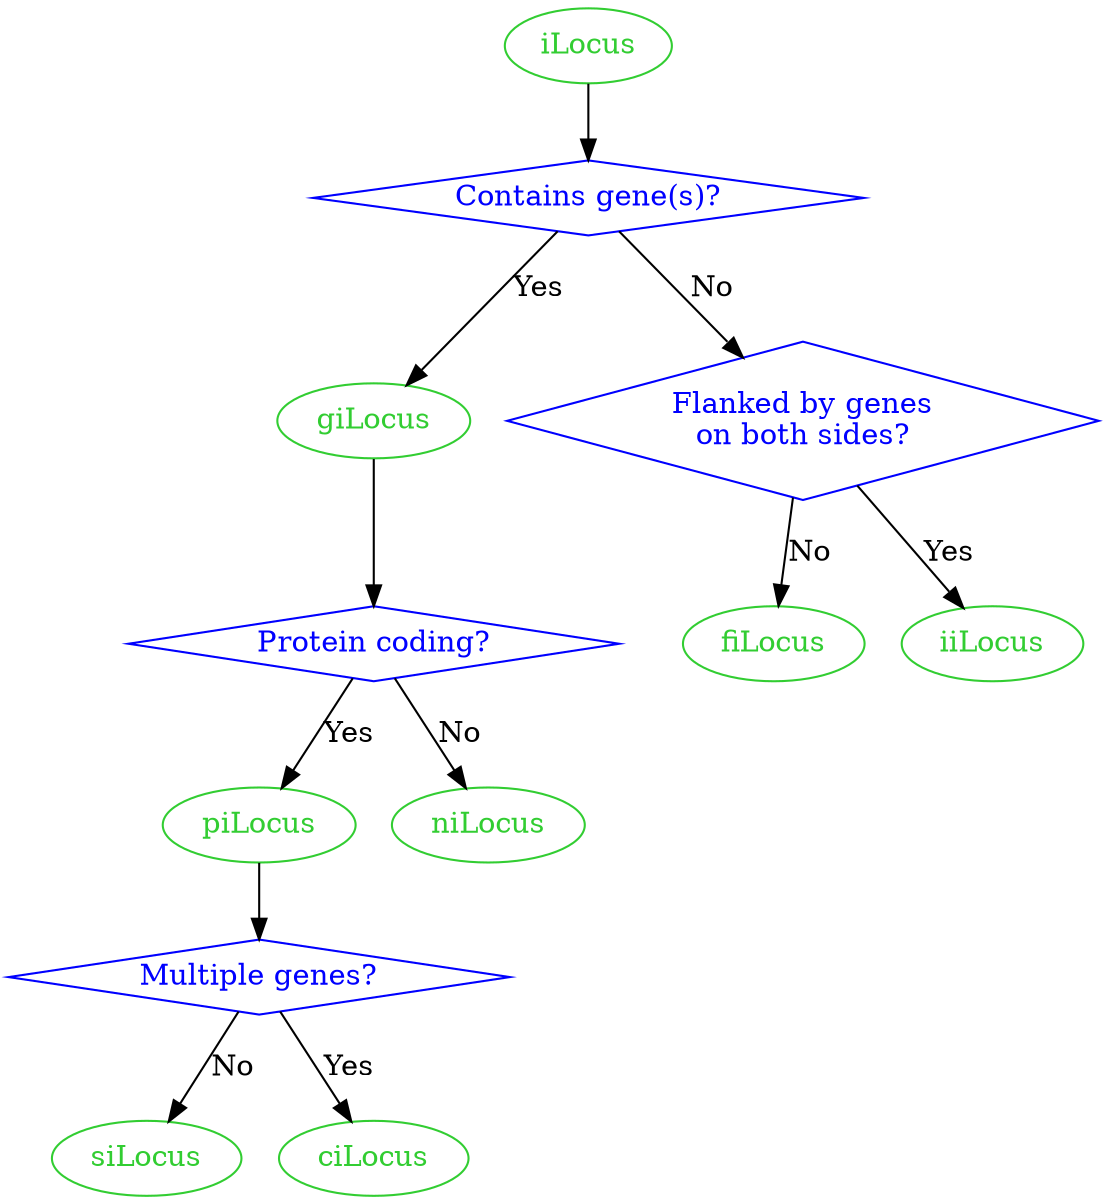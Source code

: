 digraph
{
    node [color=Limegreen,fontcolor=Limegreen,shape=oval]
    ilocus [label="iLocus"]
    gilocus [label="giLocus"]
    pilocus [label="piLocus"]
    nilocus [label="niLocus"]
    silocus [label="siLocus"]
    cilocus [label="ciLocus"]
    filocus [label="fiLocus"]
    iilocus [label="iiLocus"]

    node [color=Blue,fontcolor=Blue,shape=diamond]
    containgene [label="Contains gene(s)?"]
    proteincoding [label="Protein coding?"]
    multiplegenes [label="Multiple genes?"]
    geneflank [label="Flanked by genes\non both sides?"]

    ilocus -> containgene
    containgene -> geneflank [label="No"]
    geneflank -> filocus [label="No"]
    geneflank -> iilocus [label="Yes"]
    containgene -> gilocus [label="Yes"]
    gilocus -> proteincoding
    proteincoding -> nilocus [label="No"]
    proteincoding -> pilocus [label="Yes"]
    pilocus -> multiplegenes
    multiplegenes -> silocus [label="No"]
    multiplegenes -> cilocus [label="Yes"]
}
